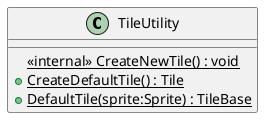 @startuml
class TileUtility {
    <<internal>> {static} CreateNewTile() : void
    + {static} CreateDefaultTile() : Tile
    + {static} DefaultTile(sprite:Sprite) : TileBase
}
@enduml
